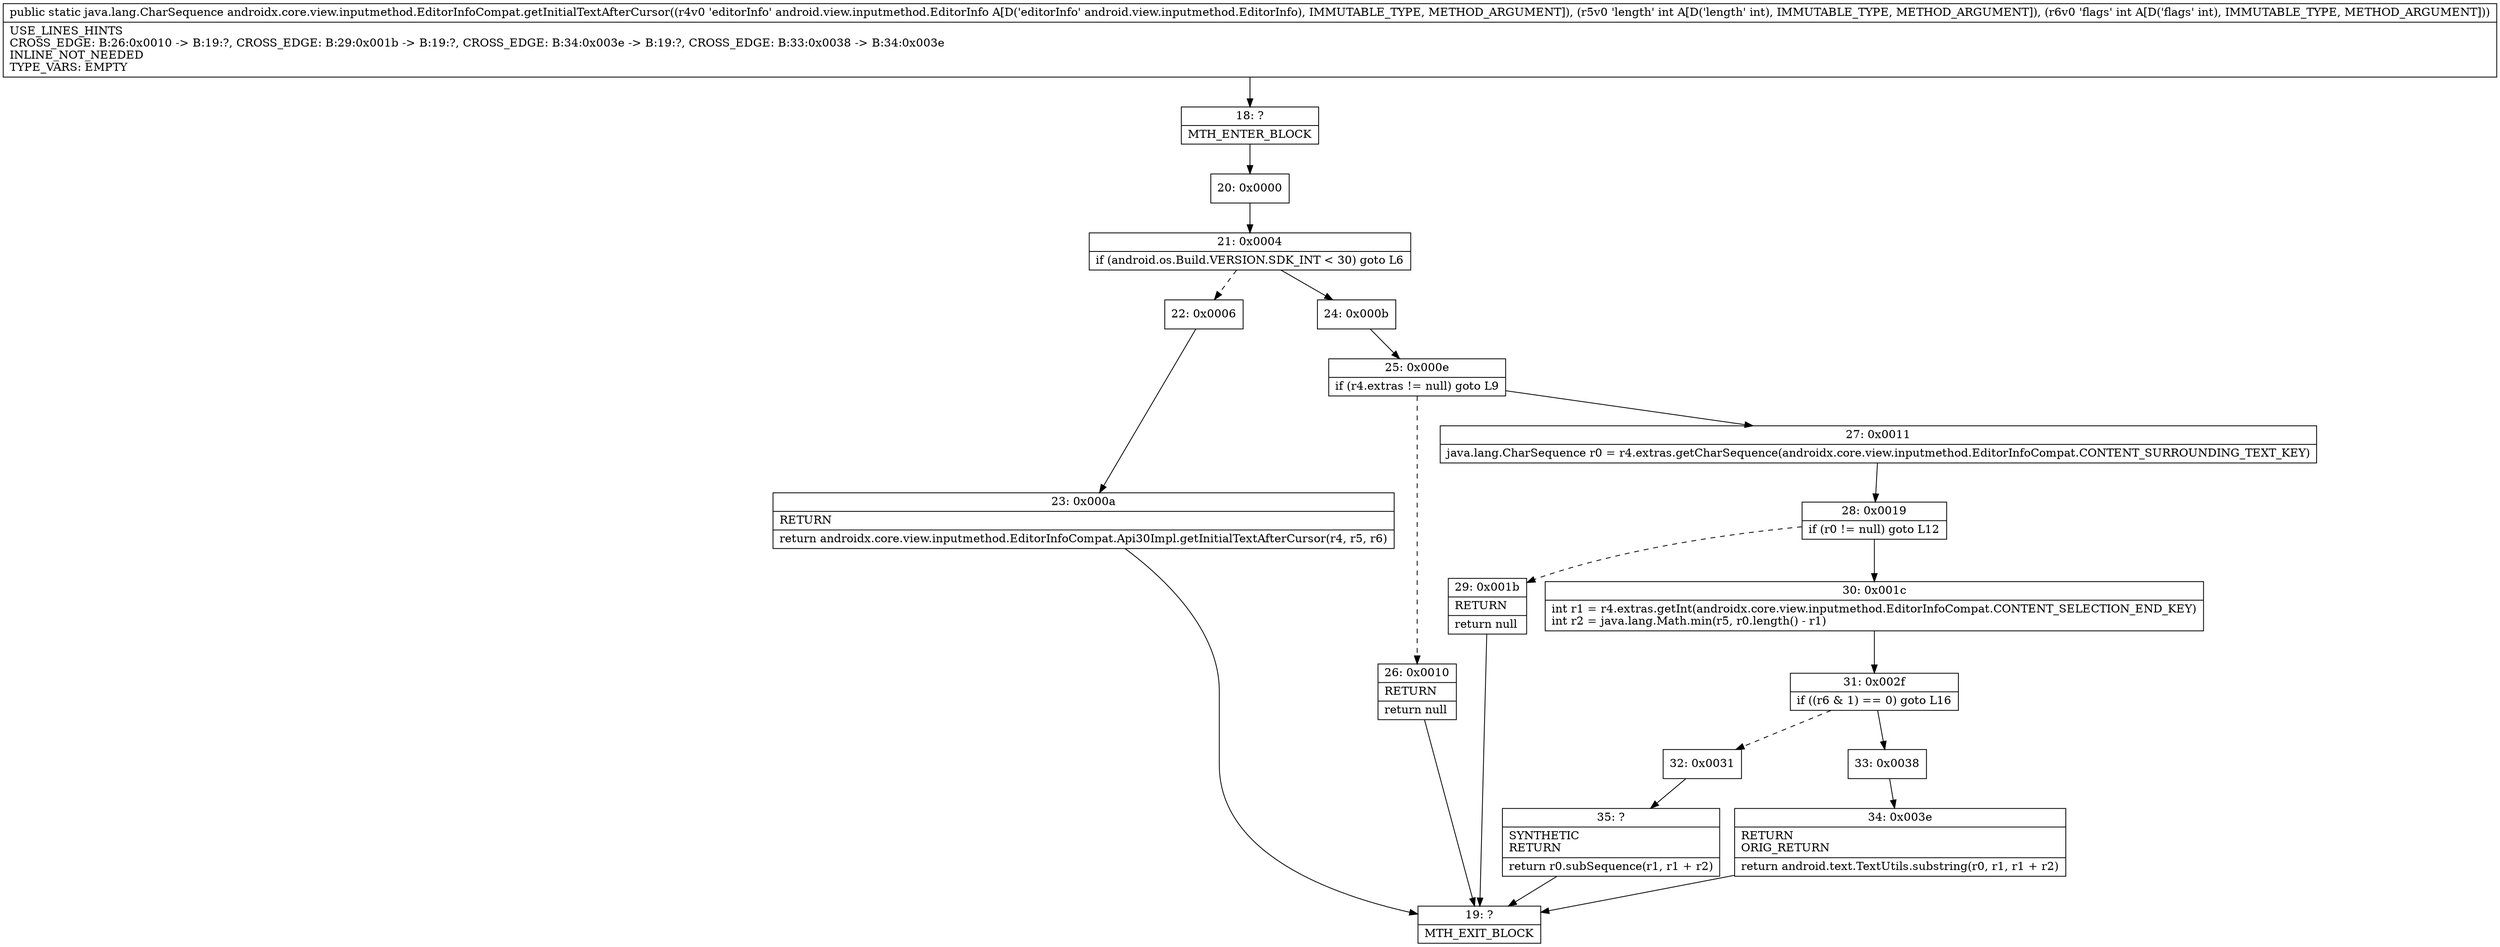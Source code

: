 digraph "CFG forandroidx.core.view.inputmethod.EditorInfoCompat.getInitialTextAfterCursor(Landroid\/view\/inputmethod\/EditorInfo;II)Ljava\/lang\/CharSequence;" {
Node_18 [shape=record,label="{18\:\ ?|MTH_ENTER_BLOCK\l}"];
Node_20 [shape=record,label="{20\:\ 0x0000}"];
Node_21 [shape=record,label="{21\:\ 0x0004|if (android.os.Build.VERSION.SDK_INT \< 30) goto L6\l}"];
Node_22 [shape=record,label="{22\:\ 0x0006}"];
Node_23 [shape=record,label="{23\:\ 0x000a|RETURN\l|return androidx.core.view.inputmethod.EditorInfoCompat.Api30Impl.getInitialTextAfterCursor(r4, r5, r6)\l}"];
Node_19 [shape=record,label="{19\:\ ?|MTH_EXIT_BLOCK\l}"];
Node_24 [shape=record,label="{24\:\ 0x000b}"];
Node_25 [shape=record,label="{25\:\ 0x000e|if (r4.extras != null) goto L9\l}"];
Node_26 [shape=record,label="{26\:\ 0x0010|RETURN\l|return null\l}"];
Node_27 [shape=record,label="{27\:\ 0x0011|java.lang.CharSequence r0 = r4.extras.getCharSequence(androidx.core.view.inputmethod.EditorInfoCompat.CONTENT_SURROUNDING_TEXT_KEY)\l}"];
Node_28 [shape=record,label="{28\:\ 0x0019|if (r0 != null) goto L12\l}"];
Node_29 [shape=record,label="{29\:\ 0x001b|RETURN\l|return null\l}"];
Node_30 [shape=record,label="{30\:\ 0x001c|int r1 = r4.extras.getInt(androidx.core.view.inputmethod.EditorInfoCompat.CONTENT_SELECTION_END_KEY)\lint r2 = java.lang.Math.min(r5, r0.length() \- r1)\l}"];
Node_31 [shape=record,label="{31\:\ 0x002f|if ((r6 & 1) == 0) goto L16\l}"];
Node_32 [shape=record,label="{32\:\ 0x0031}"];
Node_35 [shape=record,label="{35\:\ ?|SYNTHETIC\lRETURN\l|return r0.subSequence(r1, r1 + r2)\l}"];
Node_33 [shape=record,label="{33\:\ 0x0038}"];
Node_34 [shape=record,label="{34\:\ 0x003e|RETURN\lORIG_RETURN\l|return android.text.TextUtils.substring(r0, r1, r1 + r2)\l}"];
MethodNode[shape=record,label="{public static java.lang.CharSequence androidx.core.view.inputmethod.EditorInfoCompat.getInitialTextAfterCursor((r4v0 'editorInfo' android.view.inputmethod.EditorInfo A[D('editorInfo' android.view.inputmethod.EditorInfo), IMMUTABLE_TYPE, METHOD_ARGUMENT]), (r5v0 'length' int A[D('length' int), IMMUTABLE_TYPE, METHOD_ARGUMENT]), (r6v0 'flags' int A[D('flags' int), IMMUTABLE_TYPE, METHOD_ARGUMENT]))  | USE_LINES_HINTS\lCROSS_EDGE: B:26:0x0010 \-\> B:19:?, CROSS_EDGE: B:29:0x001b \-\> B:19:?, CROSS_EDGE: B:34:0x003e \-\> B:19:?, CROSS_EDGE: B:33:0x0038 \-\> B:34:0x003e\lINLINE_NOT_NEEDED\lTYPE_VARS: EMPTY\l}"];
MethodNode -> Node_18;Node_18 -> Node_20;
Node_20 -> Node_21;
Node_21 -> Node_22[style=dashed];
Node_21 -> Node_24;
Node_22 -> Node_23;
Node_23 -> Node_19;
Node_24 -> Node_25;
Node_25 -> Node_26[style=dashed];
Node_25 -> Node_27;
Node_26 -> Node_19;
Node_27 -> Node_28;
Node_28 -> Node_29[style=dashed];
Node_28 -> Node_30;
Node_29 -> Node_19;
Node_30 -> Node_31;
Node_31 -> Node_32[style=dashed];
Node_31 -> Node_33;
Node_32 -> Node_35;
Node_35 -> Node_19;
Node_33 -> Node_34;
Node_34 -> Node_19;
}

